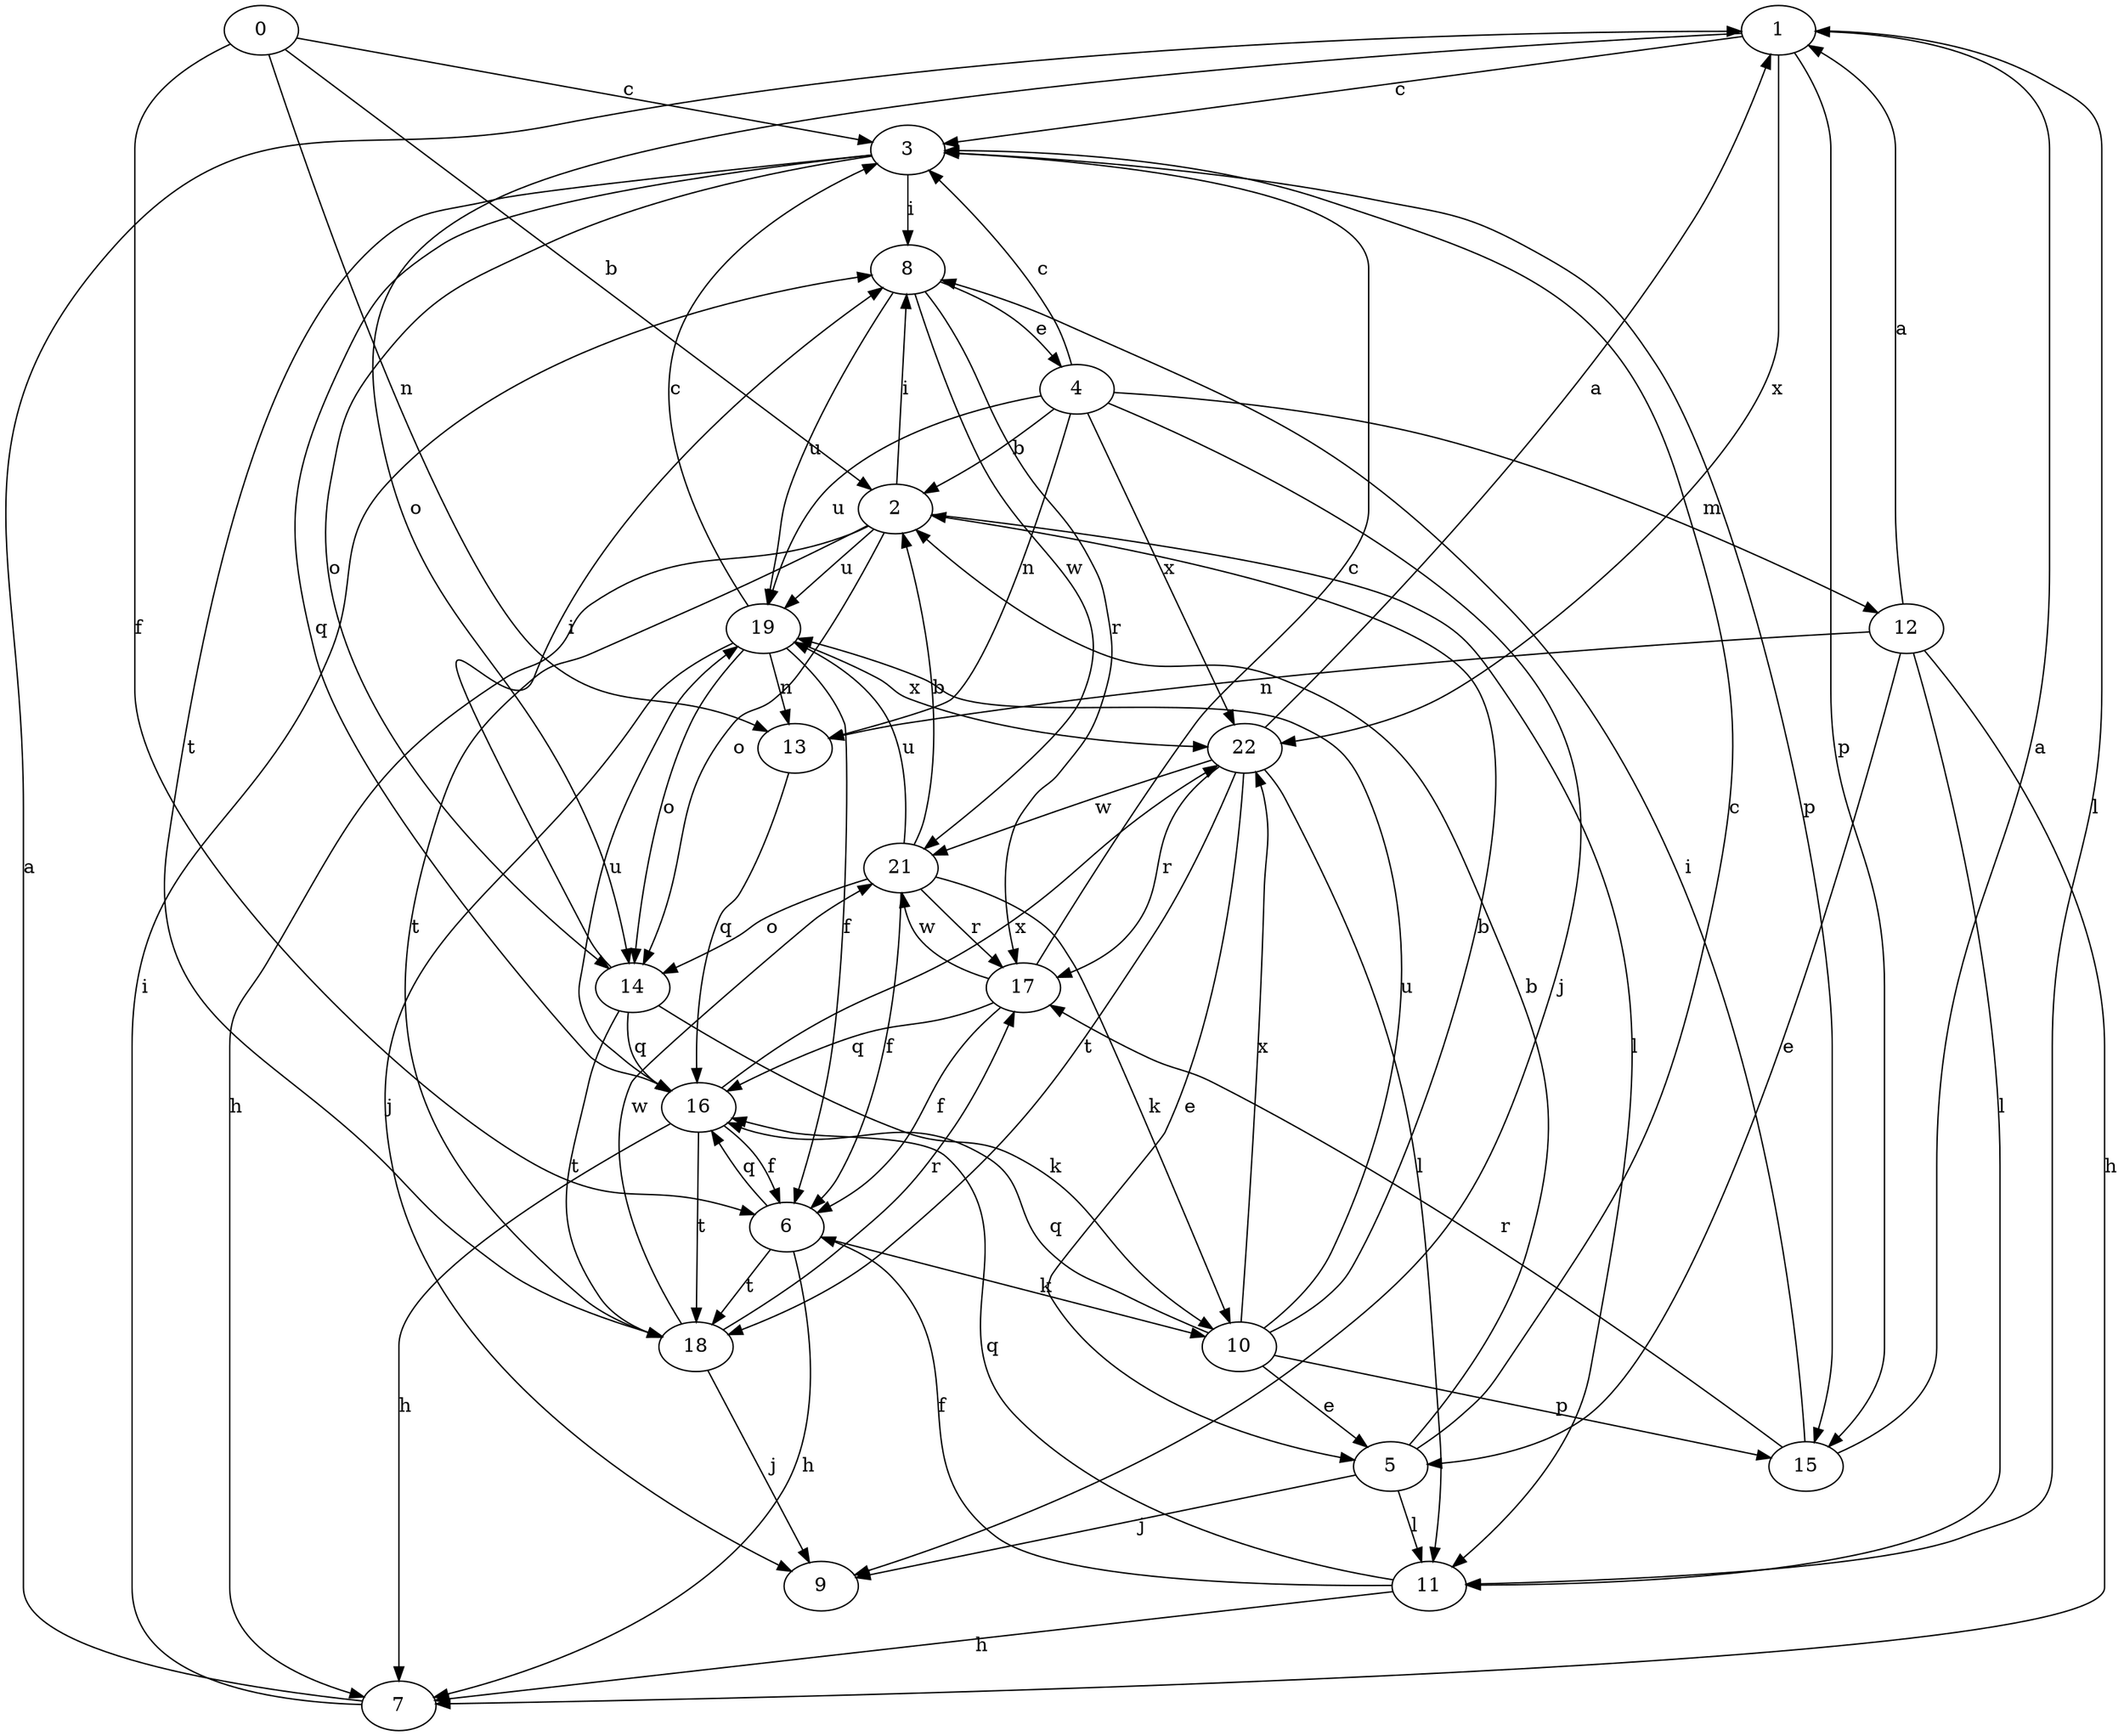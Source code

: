 strict digraph  {
1;
2;
3;
4;
5;
6;
7;
8;
9;
0;
10;
11;
12;
13;
14;
15;
16;
17;
18;
19;
21;
22;
1 -> 3  [label=c];
1 -> 11  [label=l];
1 -> 14  [label=o];
1 -> 15  [label=p];
1 -> 22  [label=x];
2 -> 7  [label=h];
2 -> 8  [label=i];
2 -> 11  [label=l];
2 -> 14  [label=o];
2 -> 18  [label=t];
2 -> 19  [label=u];
3 -> 8  [label=i];
3 -> 14  [label=o];
3 -> 15  [label=p];
3 -> 16  [label=q];
3 -> 18  [label=t];
4 -> 2  [label=b];
4 -> 3  [label=c];
4 -> 9  [label=j];
4 -> 12  [label=m];
4 -> 13  [label=n];
4 -> 19  [label=u];
4 -> 22  [label=x];
5 -> 2  [label=b];
5 -> 3  [label=c];
5 -> 9  [label=j];
5 -> 11  [label=l];
6 -> 7  [label=h];
6 -> 10  [label=k];
6 -> 16  [label=q];
6 -> 18  [label=t];
7 -> 1  [label=a];
7 -> 8  [label=i];
8 -> 4  [label=e];
8 -> 17  [label=r];
8 -> 19  [label=u];
8 -> 21  [label=w];
0 -> 2  [label=b];
0 -> 3  [label=c];
0 -> 6  [label=f];
0 -> 13  [label=n];
10 -> 2  [label=b];
10 -> 5  [label=e];
10 -> 15  [label=p];
10 -> 16  [label=q];
10 -> 19  [label=u];
10 -> 22  [label=x];
11 -> 6  [label=f];
11 -> 7  [label=h];
11 -> 16  [label=q];
12 -> 1  [label=a];
12 -> 5  [label=e];
12 -> 7  [label=h];
12 -> 11  [label=l];
12 -> 13  [label=n];
13 -> 16  [label=q];
14 -> 8  [label=i];
14 -> 10  [label=k];
14 -> 16  [label=q];
14 -> 18  [label=t];
15 -> 1  [label=a];
15 -> 8  [label=i];
15 -> 17  [label=r];
16 -> 6  [label=f];
16 -> 7  [label=h];
16 -> 18  [label=t];
16 -> 19  [label=u];
16 -> 22  [label=x];
17 -> 3  [label=c];
17 -> 6  [label=f];
17 -> 16  [label=q];
17 -> 21  [label=w];
18 -> 9  [label=j];
18 -> 17  [label=r];
18 -> 21  [label=w];
19 -> 3  [label=c];
19 -> 6  [label=f];
19 -> 9  [label=j];
19 -> 13  [label=n];
19 -> 14  [label=o];
19 -> 22  [label=x];
21 -> 2  [label=b];
21 -> 6  [label=f];
21 -> 10  [label=k];
21 -> 14  [label=o];
21 -> 17  [label=r];
21 -> 19  [label=u];
22 -> 1  [label=a];
22 -> 5  [label=e];
22 -> 11  [label=l];
22 -> 17  [label=r];
22 -> 18  [label=t];
22 -> 21  [label=w];
}
